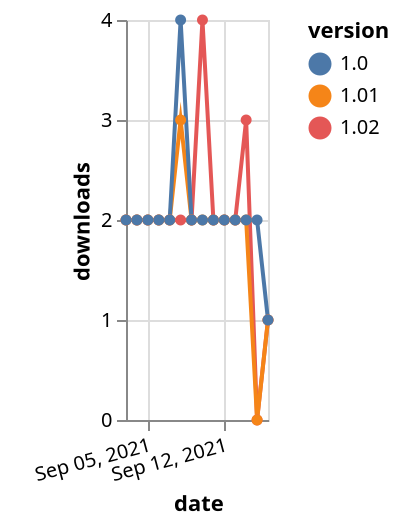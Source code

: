 {"$schema": "https://vega.github.io/schema/vega-lite/v5.json", "description": "A simple bar chart with embedded data.", "data": {"values": [{"date": "2021-09-03", "total": 2042, "delta": 2, "version": "1.02"}, {"date": "2021-09-04", "total": 2044, "delta": 2, "version": "1.02"}, {"date": "2021-09-05", "total": 2046, "delta": 2, "version": "1.02"}, {"date": "2021-09-06", "total": 2048, "delta": 2, "version": "1.02"}, {"date": "2021-09-07", "total": 2050, "delta": 2, "version": "1.02"}, {"date": "2021-09-08", "total": 2052, "delta": 2, "version": "1.02"}, {"date": "2021-09-09", "total": 2054, "delta": 2, "version": "1.02"}, {"date": "2021-09-10", "total": 2058, "delta": 4, "version": "1.02"}, {"date": "2021-09-11", "total": 2060, "delta": 2, "version": "1.02"}, {"date": "2021-09-12", "total": 2062, "delta": 2, "version": "1.02"}, {"date": "2021-09-13", "total": 2064, "delta": 2, "version": "1.02"}, {"date": "2021-09-14", "total": 2067, "delta": 3, "version": "1.02"}, {"date": "2021-09-15", "total": 2067, "delta": 0, "version": "1.02"}, {"date": "2021-09-16", "total": 2068, "delta": 1, "version": "1.02"}, {"date": "2021-09-03", "total": 2127, "delta": 2, "version": "1.01"}, {"date": "2021-09-04", "total": 2129, "delta": 2, "version": "1.01"}, {"date": "2021-09-05", "total": 2131, "delta": 2, "version": "1.01"}, {"date": "2021-09-06", "total": 2133, "delta": 2, "version": "1.01"}, {"date": "2021-09-07", "total": 2135, "delta": 2, "version": "1.01"}, {"date": "2021-09-08", "total": 2138, "delta": 3, "version": "1.01"}, {"date": "2021-09-09", "total": 2140, "delta": 2, "version": "1.01"}, {"date": "2021-09-10", "total": 2142, "delta": 2, "version": "1.01"}, {"date": "2021-09-11", "total": 2144, "delta": 2, "version": "1.01"}, {"date": "2021-09-12", "total": 2146, "delta": 2, "version": "1.01"}, {"date": "2021-09-13", "total": 2148, "delta": 2, "version": "1.01"}, {"date": "2021-09-14", "total": 2150, "delta": 2, "version": "1.01"}, {"date": "2021-09-15", "total": 2150, "delta": 0, "version": "1.01"}, {"date": "2021-09-16", "total": 2151, "delta": 1, "version": "1.01"}, {"date": "2021-09-03", "total": 2443, "delta": 2, "version": "1.0"}, {"date": "2021-09-04", "total": 2445, "delta": 2, "version": "1.0"}, {"date": "2021-09-05", "total": 2447, "delta": 2, "version": "1.0"}, {"date": "2021-09-06", "total": 2449, "delta": 2, "version": "1.0"}, {"date": "2021-09-07", "total": 2451, "delta": 2, "version": "1.0"}, {"date": "2021-09-08", "total": 2455, "delta": 4, "version": "1.0"}, {"date": "2021-09-09", "total": 2457, "delta": 2, "version": "1.0"}, {"date": "2021-09-10", "total": 2459, "delta": 2, "version": "1.0"}, {"date": "2021-09-11", "total": 2461, "delta": 2, "version": "1.0"}, {"date": "2021-09-12", "total": 2463, "delta": 2, "version": "1.0"}, {"date": "2021-09-13", "total": 2465, "delta": 2, "version": "1.0"}, {"date": "2021-09-14", "total": 2467, "delta": 2, "version": "1.0"}, {"date": "2021-09-15", "total": 2469, "delta": 2, "version": "1.0"}, {"date": "2021-09-16", "total": 2470, "delta": 1, "version": "1.0"}]}, "width": "container", "mark": {"type": "line", "point": {"filled": true}}, "encoding": {"x": {"field": "date", "type": "temporal", "timeUnit": "yearmonthdate", "title": "date", "axis": {"labelAngle": -15}}, "y": {"field": "delta", "type": "quantitative", "title": "downloads"}, "color": {"field": "version", "type": "nominal"}, "tooltip": {"field": "delta"}}}